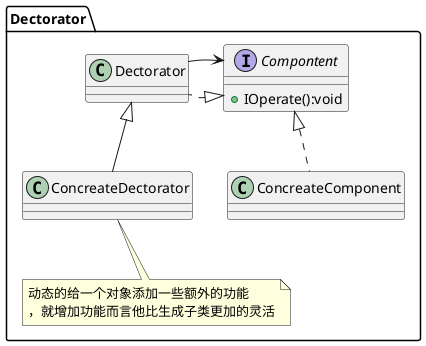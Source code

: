 @startuml
package Dectorator{
    interface Compontent{
        +IOperate():void
    }
    class Dectorator implements Compontent
    class ConcreateComponent implements Compontent
    class ConcreateDectorator
    note bottom:动态的给一个对象添加一些额外的功能\n，就增加功能而言他比生成子类更加的灵活
    class ConcreateDectorator extends Dectorator

    Dectorator ->Compontent

@enduml